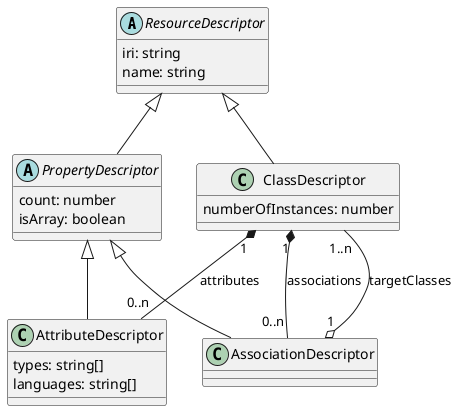 @startuml
abstract class ResourceDescriptor {
  iri: string
  name: string
}
class ClassDescriptor {
  numberOfInstances: number
}
abstract class PropertyDescriptor {
  count: number
  isArray: boolean
}
class AttributeDescriptor {
  types: string[]
  languages: string[]
}
class AssociationDescriptor

ResourceDescriptor <|-- ClassDescriptor
ResourceDescriptor <|-- PropertyDescriptor
PropertyDescriptor <|-- AttributeDescriptor
PropertyDescriptor <|-- AssociationDescriptor

ClassDescriptor "1" *-- "0..n" AttributeDescriptor: attributes
ClassDescriptor "1" *-- "0..n" AssociationDescriptor: associations

AssociationDescriptor "1" o-- "1..n" ClassDescriptor: targetClasses

@enduml
